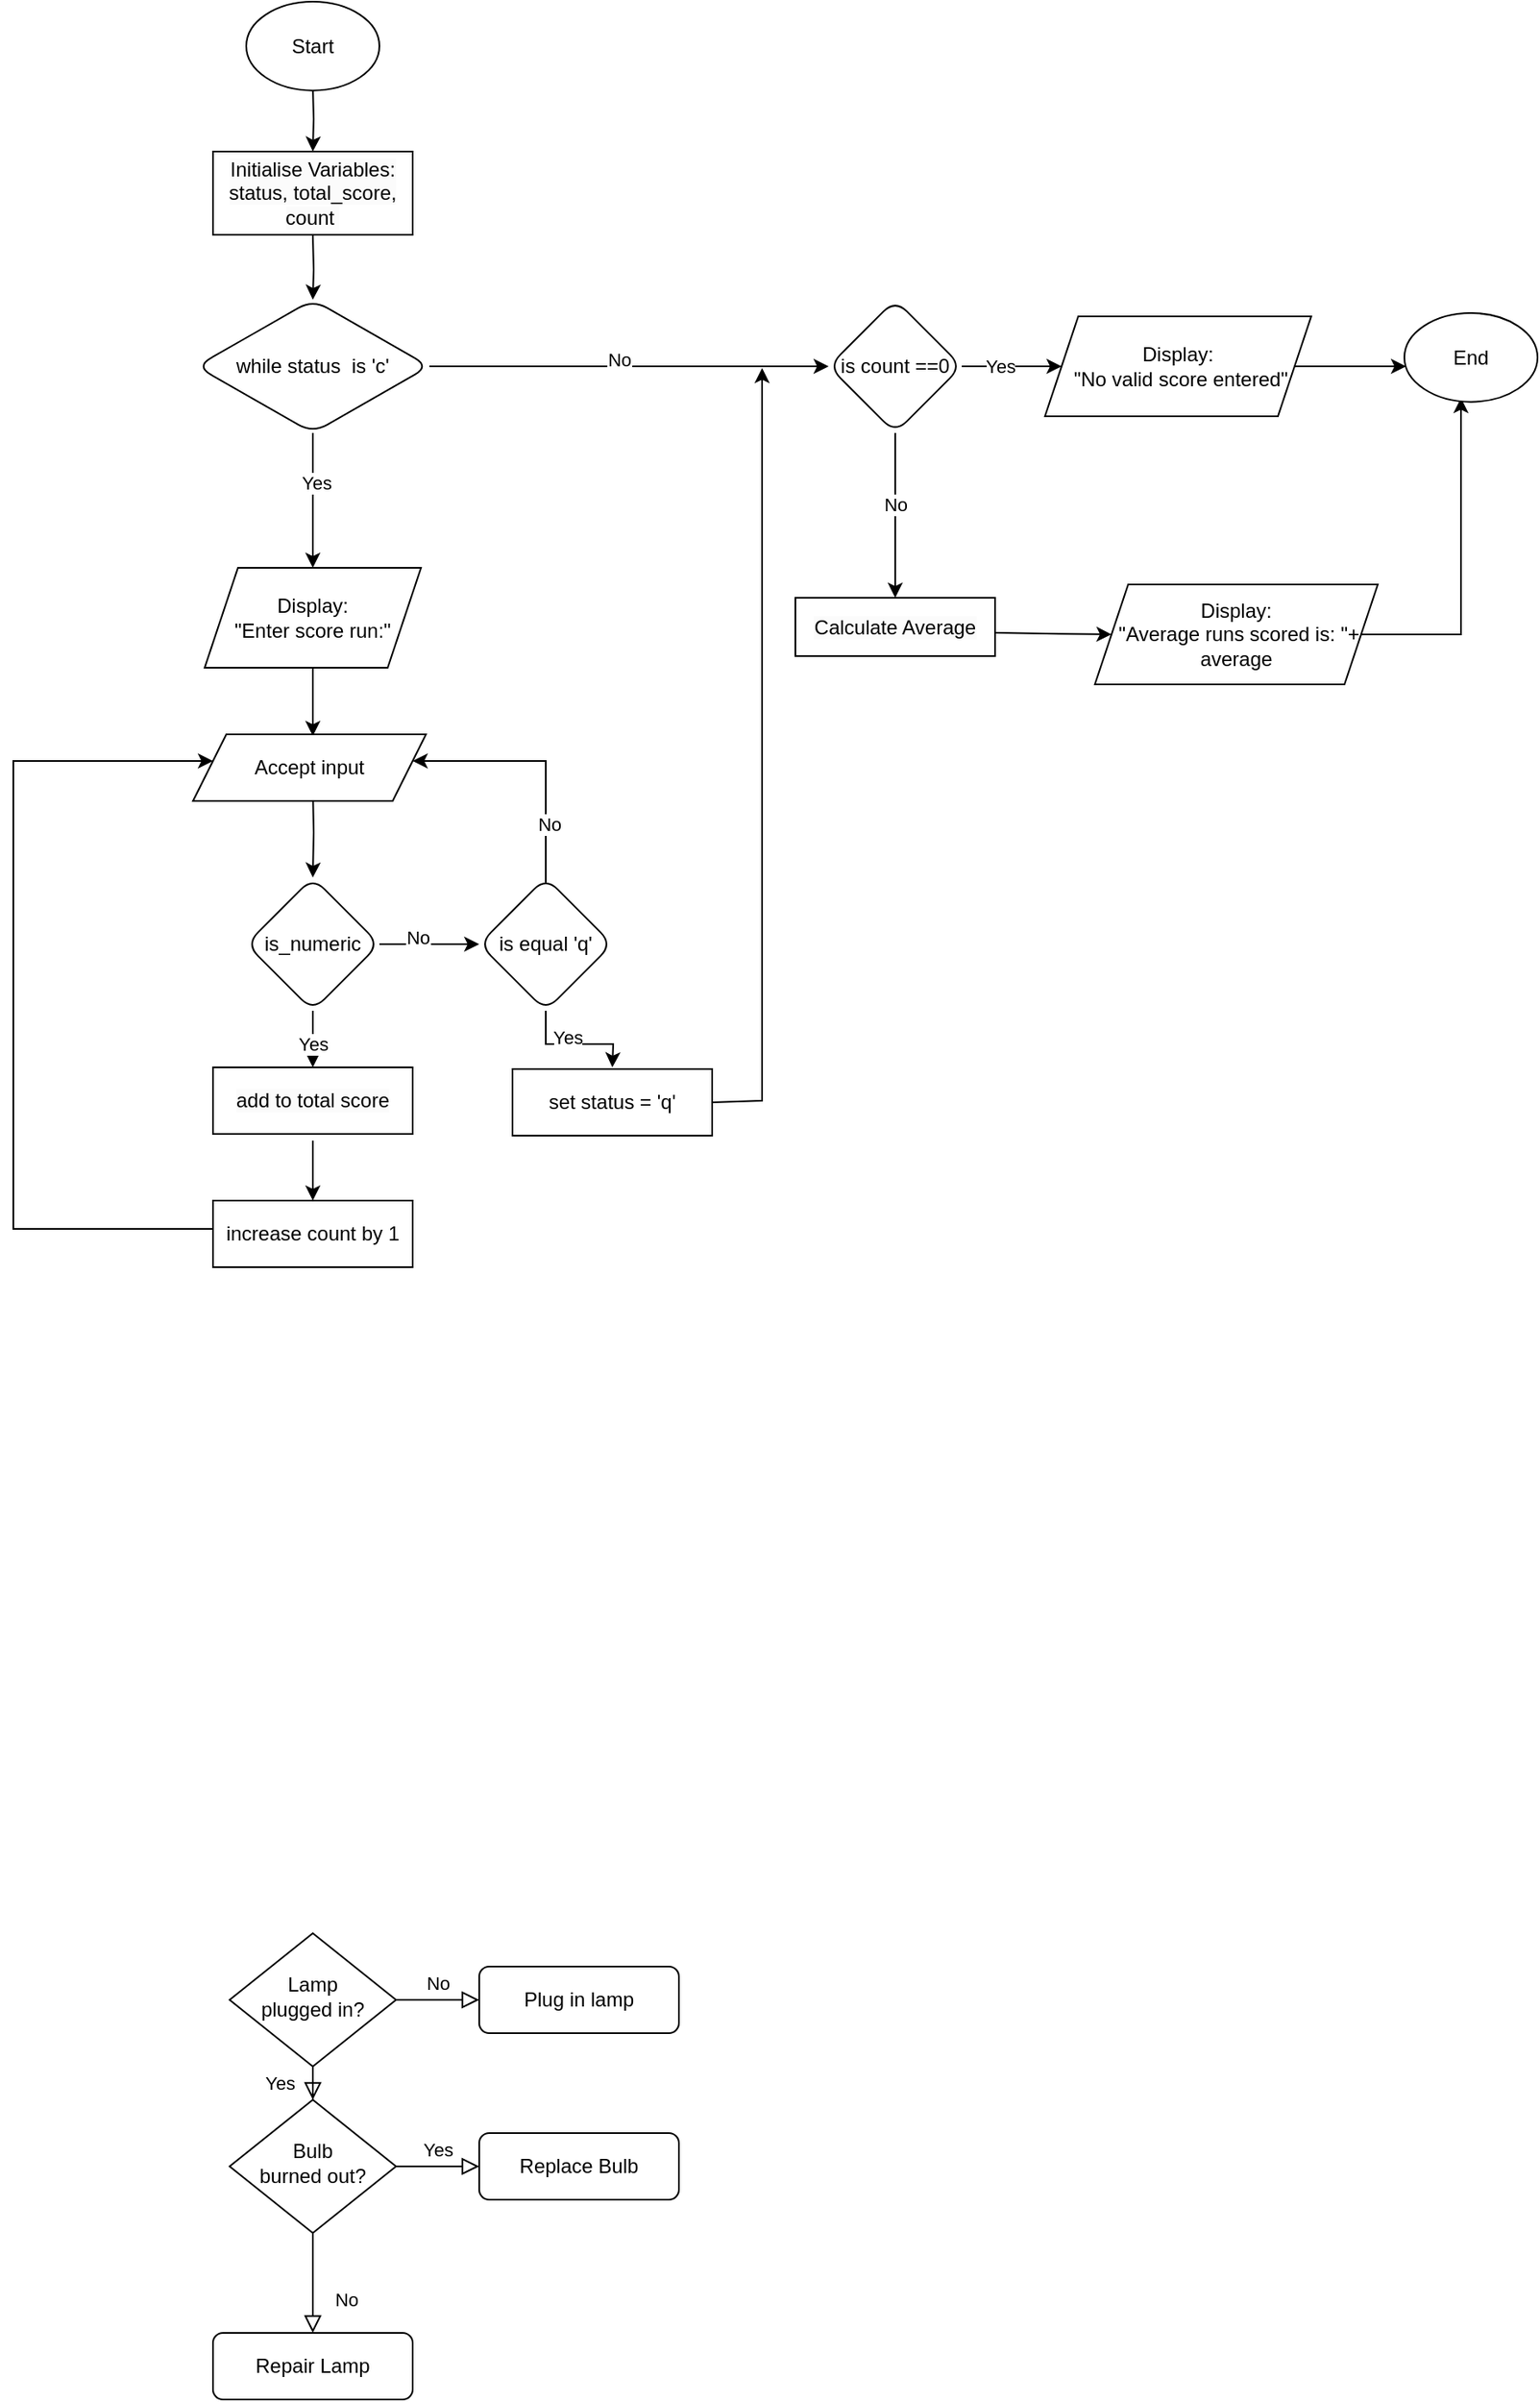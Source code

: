 <mxfile version="22.1.2" type="device" pages="2">
  <diagram id="C5RBs43oDa-KdzZeNtuy" name="Page-1 solution 1">
    <mxGraphModel dx="954" dy="621" grid="1" gridSize="10" guides="1" tooltips="1" connect="1" arrows="1" fold="1" page="1" pageScale="1" pageWidth="827" pageHeight="1169" math="0" shadow="0">
      <root>
        <mxCell id="WIyWlLk6GJQsqaUBKTNV-0" />
        <mxCell id="WIyWlLk6GJQsqaUBKTNV-1" parent="WIyWlLk6GJQsqaUBKTNV-0" />
        <mxCell id="QDgVgJRVjHlSTAZxgHE4-1" value="" style="edgeStyle=orthogonalEdgeStyle;rounded=0;orthogonalLoop=1;jettySize=auto;html=1;" edge="1" parent="WIyWlLk6GJQsqaUBKTNV-1">
          <mxGeometry relative="1" as="geometry">
            <mxPoint x="220" y="140" as="sourcePoint" />
            <mxPoint x="220" y="180" as="targetPoint" />
          </mxGeometry>
        </mxCell>
        <mxCell id="WIyWlLk6GJQsqaUBKTNV-4" value="Yes" style="rounded=0;html=1;jettySize=auto;orthogonalLoop=1;fontSize=11;endArrow=block;endFill=0;endSize=8;strokeWidth=1;shadow=0;labelBackgroundColor=none;edgeStyle=orthogonalEdgeStyle;" parent="WIyWlLk6GJQsqaUBKTNV-1" source="WIyWlLk6GJQsqaUBKTNV-6" target="WIyWlLk6GJQsqaUBKTNV-10" edge="1">
          <mxGeometry y="20" relative="1" as="geometry">
            <mxPoint as="offset" />
          </mxGeometry>
        </mxCell>
        <mxCell id="WIyWlLk6GJQsqaUBKTNV-5" value="No" style="edgeStyle=orthogonalEdgeStyle;rounded=0;html=1;jettySize=auto;orthogonalLoop=1;fontSize=11;endArrow=block;endFill=0;endSize=8;strokeWidth=1;shadow=0;labelBackgroundColor=none;" parent="WIyWlLk6GJQsqaUBKTNV-1" source="WIyWlLk6GJQsqaUBKTNV-6" target="WIyWlLk6GJQsqaUBKTNV-7" edge="1">
          <mxGeometry y="10" relative="1" as="geometry">
            <mxPoint as="offset" />
          </mxGeometry>
        </mxCell>
        <mxCell id="WIyWlLk6GJQsqaUBKTNV-6" value="Lamp&lt;br&gt;plugged in?" style="rhombus;whiteSpace=wrap;html=1;shadow=0;fontFamily=Helvetica;fontSize=12;align=center;strokeWidth=1;spacing=6;spacingTop=-4;" parent="WIyWlLk6GJQsqaUBKTNV-1" vertex="1">
          <mxGeometry x="170" y="1250" width="100" height="80" as="geometry" />
        </mxCell>
        <mxCell id="WIyWlLk6GJQsqaUBKTNV-7" value="Plug in lamp" style="rounded=1;whiteSpace=wrap;html=1;fontSize=12;glass=0;strokeWidth=1;shadow=0;" parent="WIyWlLk6GJQsqaUBKTNV-1" vertex="1">
          <mxGeometry x="320" y="1270" width="120" height="40" as="geometry" />
        </mxCell>
        <mxCell id="WIyWlLk6GJQsqaUBKTNV-8" value="No" style="rounded=0;html=1;jettySize=auto;orthogonalLoop=1;fontSize=11;endArrow=block;endFill=0;endSize=8;strokeWidth=1;shadow=0;labelBackgroundColor=none;edgeStyle=orthogonalEdgeStyle;" parent="WIyWlLk6GJQsqaUBKTNV-1" source="WIyWlLk6GJQsqaUBKTNV-10" target="WIyWlLk6GJQsqaUBKTNV-11" edge="1">
          <mxGeometry x="0.333" y="20" relative="1" as="geometry">
            <mxPoint as="offset" />
          </mxGeometry>
        </mxCell>
        <mxCell id="WIyWlLk6GJQsqaUBKTNV-9" value="Yes" style="edgeStyle=orthogonalEdgeStyle;rounded=0;html=1;jettySize=auto;orthogonalLoop=1;fontSize=11;endArrow=block;endFill=0;endSize=8;strokeWidth=1;shadow=0;labelBackgroundColor=none;" parent="WIyWlLk6GJQsqaUBKTNV-1" source="WIyWlLk6GJQsqaUBKTNV-10" target="WIyWlLk6GJQsqaUBKTNV-12" edge="1">
          <mxGeometry y="10" relative="1" as="geometry">
            <mxPoint as="offset" />
          </mxGeometry>
        </mxCell>
        <mxCell id="WIyWlLk6GJQsqaUBKTNV-10" value="Bulb&lt;br&gt;burned out?" style="rhombus;whiteSpace=wrap;html=1;shadow=0;fontFamily=Helvetica;fontSize=12;align=center;strokeWidth=1;spacing=6;spacingTop=-4;" parent="WIyWlLk6GJQsqaUBKTNV-1" vertex="1">
          <mxGeometry x="170" y="1350" width="100" height="80" as="geometry" />
        </mxCell>
        <mxCell id="WIyWlLk6GJQsqaUBKTNV-11" value="Repair Lamp" style="rounded=1;whiteSpace=wrap;html=1;fontSize=12;glass=0;strokeWidth=1;shadow=0;" parent="WIyWlLk6GJQsqaUBKTNV-1" vertex="1">
          <mxGeometry x="160" y="1490" width="120" height="40" as="geometry" />
        </mxCell>
        <mxCell id="WIyWlLk6GJQsqaUBKTNV-12" value="Replace Bulb" style="rounded=1;whiteSpace=wrap;html=1;fontSize=12;glass=0;strokeWidth=1;shadow=0;" parent="WIyWlLk6GJQsqaUBKTNV-1" vertex="1">
          <mxGeometry x="320" y="1370" width="120" height="40" as="geometry" />
        </mxCell>
        <mxCell id="QDgVgJRVjHlSTAZxgHE4-3" value="" style="edgeStyle=orthogonalEdgeStyle;rounded=0;orthogonalLoop=1;jettySize=auto;html=1;" edge="1" parent="WIyWlLk6GJQsqaUBKTNV-1" target="QDgVgJRVjHlSTAZxgHE4-2">
          <mxGeometry relative="1" as="geometry">
            <mxPoint x="220" y="230" as="sourcePoint" />
          </mxGeometry>
        </mxCell>
        <mxCell id="QDgVgJRVjHlSTAZxgHE4-5" value="" style="edgeStyle=orthogonalEdgeStyle;rounded=0;orthogonalLoop=1;jettySize=auto;html=1;" edge="1" parent="WIyWlLk6GJQsqaUBKTNV-1" source="QDgVgJRVjHlSTAZxgHE4-2">
          <mxGeometry relative="1" as="geometry">
            <mxPoint x="220" y="430" as="targetPoint" />
          </mxGeometry>
        </mxCell>
        <mxCell id="QDgVgJRVjHlSTAZxgHE4-6" value="Yes" style="edgeLabel;html=1;align=center;verticalAlign=middle;resizable=0;points=[];" vertex="1" connectable="0" parent="QDgVgJRVjHlSTAZxgHE4-5">
          <mxGeometry x="-0.28" y="2" relative="1" as="geometry">
            <mxPoint as="offset" />
          </mxGeometry>
        </mxCell>
        <mxCell id="QDgVgJRVjHlSTAZxgHE4-18" value="" style="edgeStyle=orthogonalEdgeStyle;rounded=0;orthogonalLoop=1;jettySize=auto;html=1;" edge="1" parent="WIyWlLk6GJQsqaUBKTNV-1" source="QDgVgJRVjHlSTAZxgHE4-2" target="QDgVgJRVjHlSTAZxgHE4-17">
          <mxGeometry relative="1" as="geometry" />
        </mxCell>
        <mxCell id="QDgVgJRVjHlSTAZxgHE4-19" value="No" style="edgeLabel;html=1;align=center;verticalAlign=middle;resizable=0;points=[];" vertex="1" connectable="0" parent="QDgVgJRVjHlSTAZxgHE4-18">
          <mxGeometry x="-0.054" y="-2" relative="1" as="geometry">
            <mxPoint y="-6" as="offset" />
          </mxGeometry>
        </mxCell>
        <mxCell id="QDgVgJRVjHlSTAZxgHE4-2" value="while status&amp;nbsp; is &#39;c&#39;" style="rhombus;whiteSpace=wrap;html=1;rounded=1;glass=0;strokeWidth=1;shadow=0;" vertex="1" parent="WIyWlLk6GJQsqaUBKTNV-1">
          <mxGeometry x="150" y="269" width="140" height="80" as="geometry" />
        </mxCell>
        <mxCell id="QDgVgJRVjHlSTAZxgHE4-8" value="" style="edgeStyle=orthogonalEdgeStyle;rounded=0;orthogonalLoop=1;jettySize=auto;html=1;" edge="1" parent="WIyWlLk6GJQsqaUBKTNV-1" target="QDgVgJRVjHlSTAZxgHE4-7">
          <mxGeometry relative="1" as="geometry">
            <mxPoint x="220" y="561" as="sourcePoint" />
          </mxGeometry>
        </mxCell>
        <mxCell id="QDgVgJRVjHlSTAZxgHE4-12" value="" style="edgeStyle=orthogonalEdgeStyle;rounded=0;orthogonalLoop=1;jettySize=auto;html=1;" edge="1" parent="WIyWlLk6GJQsqaUBKTNV-1" source="QDgVgJRVjHlSTAZxgHE4-7">
          <mxGeometry relative="1" as="geometry">
            <mxPoint x="220" y="730" as="targetPoint" />
          </mxGeometry>
        </mxCell>
        <mxCell id="QDgVgJRVjHlSTAZxgHE4-15" value="Yes" style="edgeLabel;html=1;align=center;verticalAlign=middle;resizable=0;points=[];" vertex="1" connectable="0" parent="QDgVgJRVjHlSTAZxgHE4-12">
          <mxGeometry x="0.13" relative="1" as="geometry">
            <mxPoint as="offset" />
          </mxGeometry>
        </mxCell>
        <mxCell id="QDgVgJRVjHlSTAZxgHE4-33" value="" style="edgeStyle=orthogonalEdgeStyle;rounded=0;orthogonalLoop=1;jettySize=auto;html=1;" edge="1" parent="WIyWlLk6GJQsqaUBKTNV-1" source="QDgVgJRVjHlSTAZxgHE4-7" target="QDgVgJRVjHlSTAZxgHE4-32">
          <mxGeometry relative="1" as="geometry" />
        </mxCell>
        <mxCell id="QDgVgJRVjHlSTAZxgHE4-34" value="No" style="edgeLabel;html=1;align=center;verticalAlign=middle;resizable=0;points=[];" vertex="1" connectable="0" parent="QDgVgJRVjHlSTAZxgHE4-33">
          <mxGeometry x="-0.233" y="-1" relative="1" as="geometry">
            <mxPoint y="-5" as="offset" />
          </mxGeometry>
        </mxCell>
        <mxCell id="QDgVgJRVjHlSTAZxgHE4-7" value="is_numeric" style="rhombus;whiteSpace=wrap;html=1;rounded=1;glass=0;strokeWidth=1;shadow=0;" vertex="1" parent="WIyWlLk6GJQsqaUBKTNV-1">
          <mxGeometry x="180" y="616" width="80" height="80" as="geometry" />
        </mxCell>
        <mxCell id="QDgVgJRVjHlSTAZxgHE4-14" value="" style="edgeStyle=orthogonalEdgeStyle;rounded=0;orthogonalLoop=1;jettySize=auto;html=1;" edge="1" parent="WIyWlLk6GJQsqaUBKTNV-1">
          <mxGeometry relative="1" as="geometry">
            <mxPoint x="220" y="774" as="sourcePoint" />
            <mxPoint x="220" y="810" as="targetPoint" />
          </mxGeometry>
        </mxCell>
        <mxCell id="QDgVgJRVjHlSTAZxgHE4-16" value="" style="endArrow=classic;html=1;rounded=0;exitX=0;exitY=0.5;exitDx=0;exitDy=0;entryX=0;entryY=0.5;entryDx=0;entryDy=0;" edge="1" parent="WIyWlLk6GJQsqaUBKTNV-1">
          <mxGeometry width="50" height="50" relative="1" as="geometry">
            <mxPoint x="160" y="827" as="sourcePoint" />
            <mxPoint x="160" y="546" as="targetPoint" />
            <Array as="points">
              <mxPoint x="40" y="827" />
              <mxPoint x="40" y="546" />
            </Array>
          </mxGeometry>
        </mxCell>
        <mxCell id="QDgVgJRVjHlSTAZxgHE4-21" value="" style="edgeStyle=orthogonalEdgeStyle;rounded=0;orthogonalLoop=1;jettySize=auto;html=1;" edge="1" parent="WIyWlLk6GJQsqaUBKTNV-1" source="QDgVgJRVjHlSTAZxgHE4-17">
          <mxGeometry relative="1" as="geometry">
            <mxPoint x="670" y="309" as="targetPoint" />
          </mxGeometry>
        </mxCell>
        <mxCell id="QDgVgJRVjHlSTAZxgHE4-26" value="Yes" style="edgeLabel;html=1;align=center;verticalAlign=middle;resizable=0;points=[];" vertex="1" connectable="0" parent="QDgVgJRVjHlSTAZxgHE4-21">
          <mxGeometry x="0.233" y="-3" relative="1" as="geometry">
            <mxPoint x="-14" y="-4" as="offset" />
          </mxGeometry>
        </mxCell>
        <mxCell id="QDgVgJRVjHlSTAZxgHE4-28" value="" style="edgeStyle=orthogonalEdgeStyle;rounded=0;orthogonalLoop=1;jettySize=auto;html=1;" edge="1" parent="WIyWlLk6GJQsqaUBKTNV-1" source="QDgVgJRVjHlSTAZxgHE4-17">
          <mxGeometry relative="1" as="geometry">
            <mxPoint x="570" y="448" as="targetPoint" />
          </mxGeometry>
        </mxCell>
        <mxCell id="QDgVgJRVjHlSTAZxgHE4-45" value="No" style="edgeLabel;html=1;align=center;verticalAlign=middle;resizable=0;points=[];" vertex="1" connectable="0" parent="QDgVgJRVjHlSTAZxgHE4-28">
          <mxGeometry x="-0.131" relative="1" as="geometry">
            <mxPoint as="offset" />
          </mxGeometry>
        </mxCell>
        <mxCell id="QDgVgJRVjHlSTAZxgHE4-17" value="is count ==0" style="rhombus;whiteSpace=wrap;html=1;rounded=1;glass=0;strokeWidth=1;shadow=0;" vertex="1" parent="WIyWlLk6GJQsqaUBKTNV-1">
          <mxGeometry x="530" y="269" width="80" height="80" as="geometry" />
        </mxCell>
        <mxCell id="QDgVgJRVjHlSTAZxgHE4-25" value="" style="edgeStyle=orthogonalEdgeStyle;rounded=0;orthogonalLoop=1;jettySize=auto;html=1;" edge="1" parent="WIyWlLk6GJQsqaUBKTNV-1">
          <mxGeometry relative="1" as="geometry">
            <mxPoint x="790" y="309" as="sourcePoint" />
            <mxPoint x="877" y="309" as="targetPoint" />
          </mxGeometry>
        </mxCell>
        <mxCell id="QDgVgJRVjHlSTAZxgHE4-30" value="" style="edgeStyle=orthogonalEdgeStyle;rounded=0;orthogonalLoop=1;jettySize=auto;html=1;entryX=0;entryY=0.5;entryDx=0;entryDy=0;" edge="1" parent="WIyWlLk6GJQsqaUBKTNV-1" target="QDgVgJRVjHlSTAZxgHE4-57">
          <mxGeometry relative="1" as="geometry">
            <mxPoint x="630" y="469" as="sourcePoint" />
            <mxPoint x="710" y="469" as="targetPoint" />
          </mxGeometry>
        </mxCell>
        <mxCell id="QDgVgJRVjHlSTAZxgHE4-31" value="" style="endArrow=classic;html=1;rounded=0;exitX=1;exitY=0.5;exitDx=0;exitDy=0;" edge="1" parent="WIyWlLk6GJQsqaUBKTNV-1" source="QDgVgJRVjHlSTAZxgHE4-57">
          <mxGeometry width="50" height="50" relative="1" as="geometry">
            <mxPoint x="830" y="469" as="sourcePoint" />
            <mxPoint x="910" y="328" as="targetPoint" />
            <Array as="points">
              <mxPoint x="910" y="470" />
            </Array>
          </mxGeometry>
        </mxCell>
        <mxCell id="QDgVgJRVjHlSTAZxgHE4-42" value="" style="edgeStyle=orthogonalEdgeStyle;rounded=0;orthogonalLoop=1;jettySize=auto;html=1;" edge="1" parent="WIyWlLk6GJQsqaUBKTNV-1" source="QDgVgJRVjHlSTAZxgHE4-32">
          <mxGeometry relative="1" as="geometry">
            <mxPoint x="400" y="730" as="targetPoint" />
          </mxGeometry>
        </mxCell>
        <mxCell id="QDgVgJRVjHlSTAZxgHE4-44" value="Yes" style="edgeLabel;html=1;align=center;verticalAlign=middle;resizable=0;points=[];" vertex="1" connectable="0" parent="QDgVgJRVjHlSTAZxgHE4-42">
          <mxGeometry x="-0.108" y="-1" relative="1" as="geometry">
            <mxPoint y="-5" as="offset" />
          </mxGeometry>
        </mxCell>
        <mxCell id="QDgVgJRVjHlSTAZxgHE4-32" value="is equal &#39;q&#39;" style="rhombus;whiteSpace=wrap;html=1;rounded=1;glass=0;strokeWidth=1;shadow=0;" vertex="1" parent="WIyWlLk6GJQsqaUBKTNV-1">
          <mxGeometry x="320" y="616" width="80" height="80" as="geometry" />
        </mxCell>
        <mxCell id="QDgVgJRVjHlSTAZxgHE4-38" value="" style="endArrow=classic;html=1;rounded=0;entryX=1;entryY=0.5;entryDx=0;entryDy=0;" edge="1" parent="WIyWlLk6GJQsqaUBKTNV-1">
          <mxGeometry width="50" height="50" relative="1" as="geometry">
            <mxPoint x="360" y="619" as="sourcePoint" />
            <mxPoint x="280" y="546" as="targetPoint" />
            <Array as="points">
              <mxPoint x="360" y="546" />
            </Array>
          </mxGeometry>
        </mxCell>
        <mxCell id="QDgVgJRVjHlSTAZxgHE4-39" value="No" style="edgeLabel;html=1;align=center;verticalAlign=middle;resizable=0;points=[];" vertex="1" connectable="0" parent="QDgVgJRVjHlSTAZxgHE4-38">
          <mxGeometry x="-0.542" y="-2" relative="1" as="geometry">
            <mxPoint as="offset" />
          </mxGeometry>
        </mxCell>
        <mxCell id="QDgVgJRVjHlSTAZxgHE4-43" value="" style="endArrow=classic;html=1;rounded=0;exitX=1;exitY=0.5;exitDx=0;exitDy=0;" edge="1" parent="WIyWlLk6GJQsqaUBKTNV-1" source="QDgVgJRVjHlSTAZxgHE4-51">
          <mxGeometry width="50" height="50" relative="1" as="geometry">
            <mxPoint x="460" y="620" as="sourcePoint" />
            <mxPoint x="490" y="310" as="targetPoint" />
            <Array as="points">
              <mxPoint x="490" y="750" />
            </Array>
          </mxGeometry>
        </mxCell>
        <mxCell id="QDgVgJRVjHlSTAZxgHE4-47" value="&lt;meta charset=&quot;utf-8&quot;&gt;&lt;span style=&quot;color: rgb(0, 0, 0); font-family: Helvetica; font-size: 12px; font-style: normal; font-variant-ligatures: normal; font-variant-caps: normal; font-weight: 400; letter-spacing: normal; orphans: 2; text-align: center; text-indent: 0px; text-transform: none; widows: 2; word-spacing: 0px; -webkit-text-stroke-width: 0px; background-color: rgb(251, 251, 251); text-decoration-thickness: initial; text-decoration-style: initial; text-decoration-color: initial; float: none; display: inline !important;&quot;&gt;Initialise Variables: status, total_score, count&amp;nbsp;&lt;/span&gt;" style="rounded=0;whiteSpace=wrap;html=1;" vertex="1" parent="WIyWlLk6GJQsqaUBKTNV-1">
          <mxGeometry x="160" y="180" width="120" height="50" as="geometry" />
        </mxCell>
        <mxCell id="QDgVgJRVjHlSTAZxgHE4-50" value="&lt;meta charset=&quot;utf-8&quot;&gt;&lt;span style=&quot;color: rgb(0, 0, 0); font-family: Helvetica; font-size: 12px; font-style: normal; font-variant-ligatures: normal; font-variant-caps: normal; font-weight: 400; letter-spacing: normal; orphans: 2; text-align: center; text-indent: 0px; text-transform: none; widows: 2; word-spacing: 0px; -webkit-text-stroke-width: 0px; background-color: rgb(251, 251, 251); text-decoration-thickness: initial; text-decoration-style: initial; text-decoration-color: initial; float: none; display: inline !important;&quot;&gt;Calculate Average&lt;/span&gt;" style="rounded=0;whiteSpace=wrap;html=1;" vertex="1" parent="WIyWlLk6GJQsqaUBKTNV-1">
          <mxGeometry x="510" y="448" width="120" height="35" as="geometry" />
        </mxCell>
        <mxCell id="QDgVgJRVjHlSTAZxgHE4-51" value="set status = &#39;q&#39;" style="rounded=0;whiteSpace=wrap;html=1;" vertex="1" parent="WIyWlLk6GJQsqaUBKTNV-1">
          <mxGeometry x="340" y="731" width="120" height="40" as="geometry" />
        </mxCell>
        <mxCell id="QDgVgJRVjHlSTAZxgHE4-52" value="increase count by 1" style="rounded=0;whiteSpace=wrap;html=1;" vertex="1" parent="WIyWlLk6GJQsqaUBKTNV-1">
          <mxGeometry x="160" y="810" width="120" height="40" as="geometry" />
        </mxCell>
        <mxCell id="QDgVgJRVjHlSTAZxgHE4-53" value="&lt;meta charset=&quot;utf-8&quot;&gt;&lt;span style=&quot;color: rgb(0, 0, 0); font-family: Helvetica; font-size: 12px; font-style: normal; font-variant-ligatures: normal; font-variant-caps: normal; font-weight: 400; letter-spacing: normal; orphans: 2; text-align: center; text-indent: 0px; text-transform: none; widows: 2; word-spacing: 0px; -webkit-text-stroke-width: 0px; background-color: rgb(251, 251, 251); text-decoration-thickness: initial; text-decoration-style: initial; text-decoration-color: initial; float: none; display: inline !important;&quot;&gt;add to total score&lt;/span&gt;" style="rounded=0;whiteSpace=wrap;html=1;" vertex="1" parent="WIyWlLk6GJQsqaUBKTNV-1">
          <mxGeometry x="160" y="730" width="120" height="40" as="geometry" />
        </mxCell>
        <mxCell id="QDgVgJRVjHlSTAZxgHE4-54" value="End" style="ellipse;whiteSpace=wrap;html=1;" vertex="1" parent="WIyWlLk6GJQsqaUBKTNV-1">
          <mxGeometry x="876" y="277" width="80" height="53.33" as="geometry" />
        </mxCell>
        <mxCell id="QDgVgJRVjHlSTAZxgHE4-55" value="Start" style="ellipse;whiteSpace=wrap;html=1;" vertex="1" parent="WIyWlLk6GJQsqaUBKTNV-1">
          <mxGeometry x="180" y="90" width="80" height="53.33" as="geometry" />
        </mxCell>
        <mxCell id="QDgVgJRVjHlSTAZxgHE4-56" value="Display:&lt;br&gt;&amp;nbsp;&quot;No valid score entered&quot;" style="shape=parallelogram;perimeter=parallelogramPerimeter;whiteSpace=wrap;html=1;fixedSize=1;" vertex="1" parent="WIyWlLk6GJQsqaUBKTNV-1">
          <mxGeometry x="660" y="279" width="160" height="60" as="geometry" />
        </mxCell>
        <mxCell id="QDgVgJRVjHlSTAZxgHE4-57" value="Display:&lt;br&gt;&amp;nbsp;&quot;Average runs scored is: &quot;+ average" style="shape=parallelogram;perimeter=parallelogramPerimeter;whiteSpace=wrap;html=1;fixedSize=1;" vertex="1" parent="WIyWlLk6GJQsqaUBKTNV-1">
          <mxGeometry x="690" y="440" width="170" height="60" as="geometry" />
        </mxCell>
        <mxCell id="QDgVgJRVjHlSTAZxgHE4-59" value="" style="edgeStyle=orthogonalEdgeStyle;rounded=0;orthogonalLoop=1;jettySize=auto;html=1;" edge="1" parent="WIyWlLk6GJQsqaUBKTNV-1" source="QDgVgJRVjHlSTAZxgHE4-58">
          <mxGeometry relative="1" as="geometry">
            <mxPoint x="220" y="531" as="targetPoint" />
          </mxGeometry>
        </mxCell>
        <mxCell id="QDgVgJRVjHlSTAZxgHE4-58" value="Display: &lt;br&gt;&quot;Enter score run:&quot;" style="shape=parallelogram;perimeter=parallelogramPerimeter;whiteSpace=wrap;html=1;fixedSize=1;" vertex="1" parent="WIyWlLk6GJQsqaUBKTNV-1">
          <mxGeometry x="155" y="430" width="130" height="60" as="geometry" />
        </mxCell>
        <mxCell id="QDgVgJRVjHlSTAZxgHE4-60" value="Accept input" style="shape=parallelogram;perimeter=parallelogramPerimeter;whiteSpace=wrap;html=1;fixedSize=1;" vertex="1" parent="WIyWlLk6GJQsqaUBKTNV-1">
          <mxGeometry x="148" y="530" width="140" height="40" as="geometry" />
        </mxCell>
      </root>
    </mxGraphModel>
  </diagram>
  <diagram id="bu0GN4Q7DNZYDUsJyoud" name="Page-2 solution 2">
    <mxGraphModel dx="954" dy="621" grid="1" gridSize="10" guides="1" tooltips="1" connect="1" arrows="1" fold="1" page="1" pageScale="1" pageWidth="827" pageHeight="1169" math="0" shadow="0">
      <root>
        <mxCell id="0" />
        <mxCell id="1" parent="0" />
        <mxCell id="WIYJS2FA5i9N_x8bmTrV-2" value="" style="edgeStyle=orthogonalEdgeStyle;rounded=0;orthogonalLoop=1;jettySize=auto;html=1;" edge="1" parent="1" source="2JmqoHLrR-zAyawZjZPp-1" target="WIYJS2FA5i9N_x8bmTrV-1">
          <mxGeometry relative="1" as="geometry" />
        </mxCell>
        <mxCell id="2JmqoHLrR-zAyawZjZPp-1" value="start" style="ellipse;whiteSpace=wrap;html=1;" vertex="1" parent="1">
          <mxGeometry x="350" y="50" width="90" height="50" as="geometry" />
        </mxCell>
        <mxCell id="WIYJS2FA5i9N_x8bmTrV-4" value="" style="edgeStyle=orthogonalEdgeStyle;rounded=0;orthogonalLoop=1;jettySize=auto;html=1;" edge="1" parent="1" source="WIYJS2FA5i9N_x8bmTrV-1" target="WIYJS2FA5i9N_x8bmTrV-3">
          <mxGeometry relative="1" as="geometry" />
        </mxCell>
        <mxCell id="WIYJS2FA5i9N_x8bmTrV-1" value="&lt;meta charset=&quot;utf-8&quot;&gt;&lt;span style=&quot;color: rgb(0, 0, 0); font-family: Helvetica; font-size: 12px; font-style: normal; font-variant-ligatures: normal; font-variant-caps: normal; font-weight: 400; letter-spacing: normal; orphans: 2; text-align: center; text-indent: 0px; text-transform: none; widows: 2; word-spacing: 0px; -webkit-text-stroke-width: 0px; background-color: rgb(251, 251, 251); text-decoration-thickness: initial; text-decoration-style: initial; text-decoration-color: initial; float: none; display: inline !important;&quot;&gt;Initialise Variables: status, total_score, count&amp;nbsp;&lt;/span&gt;" style="rounded=0;whiteSpace=wrap;html=1;" vertex="1" parent="1">
          <mxGeometry x="335" y="160" width="120" height="50" as="geometry" />
        </mxCell>
        <mxCell id="WIYJS2FA5i9N_x8bmTrV-6" value="" style="edgeStyle=orthogonalEdgeStyle;rounded=0;orthogonalLoop=1;jettySize=auto;html=1;" edge="1" parent="1" source="WIYJS2FA5i9N_x8bmTrV-3">
          <mxGeometry relative="1" as="geometry">
            <mxPoint x="395" y="360" as="targetPoint" />
          </mxGeometry>
        </mxCell>
        <mxCell id="WIYJS2FA5i9N_x8bmTrV-3" value="Display&lt;br&gt;&amp;nbsp;&quot;Enter number runs scored &lt;br&gt;(-1 to finish)&quot;" style="shape=parallelogram;perimeter=parallelogramPerimeter;whiteSpace=wrap;html=1;fixedSize=1;" vertex="1" parent="1">
          <mxGeometry x="300" y="260" width="190" height="60" as="geometry" />
        </mxCell>
        <mxCell id="WIYJS2FA5i9N_x8bmTrV-9" value="" style="edgeStyle=orthogonalEdgeStyle;rounded=0;orthogonalLoop=1;jettySize=auto;html=1;" edge="1" parent="1" source="WIYJS2FA5i9N_x8bmTrV-7" target="WIYJS2FA5i9N_x8bmTrV-8">
          <mxGeometry relative="1" as="geometry" />
        </mxCell>
        <mxCell id="WIYJS2FA5i9N_x8bmTrV-7" value="Accept input" style="shape=parallelogram;perimeter=parallelogramPerimeter;whiteSpace=wrap;html=1;fixedSize=1;" vertex="1" parent="1">
          <mxGeometry x="330" y="360" width="120" height="40" as="geometry" />
        </mxCell>
        <mxCell id="WIYJS2FA5i9N_x8bmTrV-11" value="" style="edgeStyle=orthogonalEdgeStyle;rounded=0;orthogonalLoop=1;jettySize=auto;html=1;" edge="1" parent="1" source="WIYJS2FA5i9N_x8bmTrV-8" target="WIYJS2FA5i9N_x8bmTrV-10">
          <mxGeometry relative="1" as="geometry" />
        </mxCell>
        <mxCell id="WIYJS2FA5i9N_x8bmTrV-12" value="No Errors" style="edgeLabel;html=1;align=center;verticalAlign=middle;resizable=0;points=[];" vertex="1" connectable="0" parent="WIYJS2FA5i9N_x8bmTrV-11">
          <mxGeometry x="-0.1" y="-2" relative="1" as="geometry">
            <mxPoint y="-7" as="offset" />
          </mxGeometry>
        </mxCell>
        <mxCell id="WIYJS2FA5i9N_x8bmTrV-14" value="" style="edgeStyle=orthogonalEdgeStyle;rounded=0;orthogonalLoop=1;jettySize=auto;html=1;" edge="1" parent="1" source="WIYJS2FA5i9N_x8bmTrV-8">
          <mxGeometry relative="1" as="geometry">
            <mxPoint x="210" y="500" as="targetPoint" />
          </mxGeometry>
        </mxCell>
        <mxCell id="WIYJS2FA5i9N_x8bmTrV-15" value="Error Occured" style="edgeLabel;html=1;align=center;verticalAlign=middle;resizable=0;points=[];" vertex="1" connectable="0" parent="WIYJS2FA5i9N_x8bmTrV-14">
          <mxGeometry x="0.014" y="-1" relative="1" as="geometry">
            <mxPoint as="offset" />
          </mxGeometry>
        </mxCell>
        <mxCell id="WIYJS2FA5i9N_x8bmTrV-8" value="try{&lt;br&gt;//code&lt;br&gt;}" style="rhombus;whiteSpace=wrap;html=1;" vertex="1" parent="1">
          <mxGeometry x="350" y="460" width="80" height="80" as="geometry" />
        </mxCell>
        <mxCell id="WIYJS2FA5i9N_x8bmTrV-19" value="" style="edgeStyle=orthogonalEdgeStyle;rounded=0;orthogonalLoop=1;jettySize=auto;html=1;" edge="1" parent="1" source="WIYJS2FA5i9N_x8bmTrV-10">
          <mxGeometry relative="1" as="geometry">
            <mxPoint x="550" y="630" as="targetPoint" />
          </mxGeometry>
        </mxCell>
        <mxCell id="WIYJS2FA5i9N_x8bmTrV-25" value="Yes" style="edgeLabel;html=1;align=center;verticalAlign=middle;resizable=0;points=[];" vertex="1" connectable="0" parent="WIYJS2FA5i9N_x8bmTrV-19">
          <mxGeometry x="-0.337" y="1" relative="1" as="geometry">
            <mxPoint as="offset" />
          </mxGeometry>
        </mxCell>
        <mxCell id="WIYJS2FA5i9N_x8bmTrV-21" value="" style="edgeStyle=orthogonalEdgeStyle;rounded=0;orthogonalLoop=1;jettySize=auto;html=1;" edge="1" parent="1" source="WIYJS2FA5i9N_x8bmTrV-10" target="WIYJS2FA5i9N_x8bmTrV-20">
          <mxGeometry relative="1" as="geometry" />
        </mxCell>
        <mxCell id="WIYJS2FA5i9N_x8bmTrV-24" value="No" style="edgeLabel;html=1;align=center;verticalAlign=middle;resizable=0;points=[];" vertex="1" connectable="0" parent="WIYJS2FA5i9N_x8bmTrV-21">
          <mxGeometry x="-0.229" relative="1" as="geometry">
            <mxPoint as="offset" />
          </mxGeometry>
        </mxCell>
        <mxCell id="WIYJS2FA5i9N_x8bmTrV-10" value="is input an integer" style="rhombus;whiteSpace=wrap;html=1;" vertex="1" parent="1">
          <mxGeometry x="510" y="460" width="80" height="80" as="geometry" />
        </mxCell>
        <mxCell id="WIYJS2FA5i9N_x8bmTrV-16" value="Display:&lt;br&gt;&amp;nbsp;&quot;Invalid input&quot;" style="shape=parallelogram;perimeter=parallelogramPerimeter;whiteSpace=wrap;html=1;fixedSize=1;" vertex="1" parent="1">
          <mxGeometry x="100" y="470" width="120" height="60" as="geometry" />
        </mxCell>
        <mxCell id="WIYJS2FA5i9N_x8bmTrV-17" value="" style="endArrow=classic;html=1;rounded=0;entryX=0;entryY=0.25;entryDx=0;entryDy=0;" edge="1" parent="1" target="WIYJS2FA5i9N_x8bmTrV-3">
          <mxGeometry width="50" height="50" relative="1" as="geometry">
            <mxPoint x="160" y="469" as="sourcePoint" />
            <mxPoint x="160" y="280" as="targetPoint" />
            <Array as="points">
              <mxPoint x="160" y="280" />
            </Array>
          </mxGeometry>
        </mxCell>
        <mxCell id="WIYJS2FA5i9N_x8bmTrV-20" value="Display:&lt;br&gt;&amp;nbsp;&quot;Please enter &lt;br&gt;a valid integer&quot;" style="shape=parallelogram;perimeter=parallelogramPerimeter;whiteSpace=wrap;html=1;fixedSize=1;" vertex="1" parent="1">
          <mxGeometry x="650" y="470" width="120" height="60" as="geometry" />
        </mxCell>
        <mxCell id="WIYJS2FA5i9N_x8bmTrV-22" value="" style="endArrow=classic;html=1;rounded=0;entryX=1;entryY=0.25;entryDx=0;entryDy=0;" edge="1" parent="1" target="WIYJS2FA5i9N_x8bmTrV-3">
          <mxGeometry width="50" height="50" relative="1" as="geometry">
            <mxPoint x="720" y="470" as="sourcePoint" />
            <mxPoint x="770" y="420" as="targetPoint" />
            <Array as="points">
              <mxPoint x="720" y="276" />
            </Array>
          </mxGeometry>
        </mxCell>
        <mxCell id="WIYJS2FA5i9N_x8bmTrV-27" value="" style="edgeStyle=orthogonalEdgeStyle;rounded=0;orthogonalLoop=1;jettySize=auto;html=1;" edge="1" parent="1" source="WIYJS2FA5i9N_x8bmTrV-23">
          <mxGeometry relative="1" as="geometry">
            <mxPoint x="660" y="670" as="targetPoint" />
          </mxGeometry>
        </mxCell>
        <mxCell id="FCHWK7VOQaFvFDLOCJWi-6" value="No" style="edgeLabel;html=1;align=center;verticalAlign=middle;resizable=0;points=[];" vertex="1" connectable="0" parent="WIYJS2FA5i9N_x8bmTrV-27">
          <mxGeometry x="-0.262" relative="1" as="geometry">
            <mxPoint as="offset" />
          </mxGeometry>
        </mxCell>
        <mxCell id="jVZ0KMX9gQvLpVZFGmOd-16" value="" style="edgeStyle=orthogonalEdgeStyle;rounded=0;orthogonalLoop=1;jettySize=auto;html=1;" edge="1" parent="1" source="WIYJS2FA5i9N_x8bmTrV-23" target="jVZ0KMX9gQvLpVZFGmOd-5">
          <mxGeometry relative="1" as="geometry" />
        </mxCell>
        <mxCell id="jVZ0KMX9gQvLpVZFGmOd-17" value="yes" style="edgeLabel;html=1;align=center;verticalAlign=middle;resizable=0;points=[];" vertex="1" connectable="0" parent="jVZ0KMX9gQvLpVZFGmOd-16">
          <mxGeometry x="-0.265" y="-2" relative="1" as="geometry">
            <mxPoint as="offset" />
          </mxGeometry>
        </mxCell>
        <mxCell id="WIYJS2FA5i9N_x8bmTrV-23" value="is input == -1" style="rhombus;whiteSpace=wrap;html=1;" vertex="1" parent="1">
          <mxGeometry x="510" y="630" width="80" height="80" as="geometry" />
        </mxCell>
        <mxCell id="FCHWK7VOQaFvFDLOCJWi-4" value="" style="edgeStyle=orthogonalEdgeStyle;rounded=0;orthogonalLoop=1;jettySize=auto;html=1;" edge="1" parent="1" source="FCHWK7VOQaFvFDLOCJWi-1" target="FCHWK7VOQaFvFDLOCJWi-3">
          <mxGeometry relative="1" as="geometry" />
        </mxCell>
        <mxCell id="FCHWK7VOQaFvFDLOCJWi-1" value="&lt;meta charset=&quot;utf-8&quot;&gt;&lt;span style=&quot;color: rgb(0, 0, 0); font-family: Helvetica; font-size: 12px; font-style: normal; font-variant-ligatures: normal; font-variant-caps: normal; font-weight: 400; letter-spacing: normal; orphans: 2; text-align: center; text-indent: 0px; text-transform: none; widows: 2; word-spacing: 0px; -webkit-text-stroke-width: 0px; background-color: rgb(251, 251, 251); text-decoration-thickness: initial; text-decoration-style: initial; text-decoration-color: initial; float: none; display: inline !important;&quot;&gt;add to total score&lt;/span&gt;" style="rounded=0;whiteSpace=wrap;html=1;" vertex="1" parent="1">
          <mxGeometry x="660" y="650" width="120" height="40" as="geometry" />
        </mxCell>
        <mxCell id="FCHWK7VOQaFvFDLOCJWi-3" value="&lt;span style=&quot;color: rgb(0, 0, 0); font-family: Helvetica; font-size: 12px; font-style: normal; font-variant-ligatures: normal; font-variant-caps: normal; font-weight: 400; letter-spacing: normal; orphans: 2; text-align: center; text-indent: 0px; text-transform: none; widows: 2; word-spacing: 0px; -webkit-text-stroke-width: 0px; background-color: rgb(251, 251, 251); text-decoration-thickness: initial; text-decoration-style: initial; text-decoration-color: initial; float: none; display: inline !important;&quot;&gt;add to count&lt;/span&gt;" style="rounded=0;whiteSpace=wrap;html=1;" vertex="1" parent="1">
          <mxGeometry x="860" y="650" width="120" height="40" as="geometry" />
        </mxCell>
        <mxCell id="FCHWK7VOQaFvFDLOCJWi-5" value="" style="endArrow=classic;html=1;rounded=0;" edge="1" parent="1">
          <mxGeometry width="50" height="50" relative="1" as="geometry">
            <mxPoint x="920" y="650" as="sourcePoint" />
            <mxPoint x="720" y="280" as="targetPoint" />
            <Array as="points">
              <mxPoint x="920" y="280" />
            </Array>
          </mxGeometry>
        </mxCell>
        <mxCell id="jVZ0KMX9gQvLpVZFGmOd-1" value="" style="edgeStyle=orthogonalEdgeStyle;rounded=0;orthogonalLoop=1;jettySize=auto;html=1;" edge="1" parent="1" source="jVZ0KMX9gQvLpVZFGmOd-5">
          <mxGeometry relative="1" as="geometry">
            <mxPoint x="640" y="799" as="targetPoint" />
          </mxGeometry>
        </mxCell>
        <mxCell id="jVZ0KMX9gQvLpVZFGmOd-2" value="Yes" style="edgeLabel;html=1;align=center;verticalAlign=middle;resizable=0;points=[];" vertex="1" connectable="0" parent="jVZ0KMX9gQvLpVZFGmOd-1">
          <mxGeometry x="0.233" y="-3" relative="1" as="geometry">
            <mxPoint x="-14" y="-4" as="offset" />
          </mxGeometry>
        </mxCell>
        <mxCell id="jVZ0KMX9gQvLpVZFGmOd-3" value="" style="edgeStyle=orthogonalEdgeStyle;rounded=0;orthogonalLoop=1;jettySize=auto;html=1;" edge="1" parent="1" source="jVZ0KMX9gQvLpVZFGmOd-5">
          <mxGeometry relative="1" as="geometry">
            <mxPoint x="550" y="930" as="targetPoint" />
          </mxGeometry>
        </mxCell>
        <mxCell id="jVZ0KMX9gQvLpVZFGmOd-4" value="No" style="edgeLabel;html=1;align=center;verticalAlign=middle;resizable=0;points=[];" vertex="1" connectable="0" parent="jVZ0KMX9gQvLpVZFGmOd-3">
          <mxGeometry x="-0.131" relative="1" as="geometry">
            <mxPoint as="offset" />
          </mxGeometry>
        </mxCell>
        <mxCell id="jVZ0KMX9gQvLpVZFGmOd-5" value="is count ==0" style="rhombus;whiteSpace=wrap;html=1;rounded=1;glass=0;strokeWidth=1;shadow=0;" vertex="1" parent="1">
          <mxGeometry x="510" y="759" width="80" height="80" as="geometry" />
        </mxCell>
        <mxCell id="jVZ0KMX9gQvLpVZFGmOd-6" value="" style="edgeStyle=orthogonalEdgeStyle;rounded=0;orthogonalLoop=1;jettySize=auto;html=1;entryX=1;entryY=0.5;entryDx=0;entryDy=0;exitX=0.663;exitY=1.017;exitDx=0;exitDy=0;exitPerimeter=0;" edge="1" parent="1" source="jVZ0KMX9gQvLpVZFGmOd-11" target="jVZ0KMX9gQvLpVZFGmOd-13">
          <mxGeometry relative="1" as="geometry">
            <mxPoint x="760" y="799" as="sourcePoint" />
            <mxPoint x="847" y="799" as="targetPoint" />
          </mxGeometry>
        </mxCell>
        <mxCell id="jVZ0KMX9gQvLpVZFGmOd-15" value="" style="edgeStyle=orthogonalEdgeStyle;rounded=0;orthogonalLoop=1;jettySize=auto;html=1;" edge="1" parent="1" source="jVZ0KMX9gQvLpVZFGmOd-9" target="jVZ0KMX9gQvLpVZFGmOd-12">
          <mxGeometry relative="1" as="geometry" />
        </mxCell>
        <mxCell id="jVZ0KMX9gQvLpVZFGmOd-9" value="&lt;meta charset=&quot;utf-8&quot;&gt;&lt;span style=&quot;color: rgb(0, 0, 0); font-family: Helvetica; font-size: 12px; font-style: normal; font-variant-ligatures: normal; font-variant-caps: normal; font-weight: 400; letter-spacing: normal; orphans: 2; text-align: center; text-indent: 0px; text-transform: none; widows: 2; word-spacing: 0px; -webkit-text-stroke-width: 0px; background-color: rgb(251, 251, 251); text-decoration-thickness: initial; text-decoration-style: initial; text-decoration-color: initial; float: none; display: inline !important;&quot;&gt;Calculate Average&lt;/span&gt;" style="rounded=0;whiteSpace=wrap;html=1;" vertex="1" parent="1">
          <mxGeometry x="500" y="930.5" width="120" height="35" as="geometry" />
        </mxCell>
        <mxCell id="jVZ0KMX9gQvLpVZFGmOd-11" value="Display:&lt;br&gt;&amp;nbsp;&quot;No valid score entered&quot;" style="shape=parallelogram;perimeter=parallelogramPerimeter;whiteSpace=wrap;html=1;fixedSize=1;" vertex="1" parent="1">
          <mxGeometry x="630" y="769" width="160" height="60" as="geometry" />
        </mxCell>
        <mxCell id="jVZ0KMX9gQvLpVZFGmOd-14" value="" style="edgeStyle=orthogonalEdgeStyle;rounded=0;orthogonalLoop=1;jettySize=auto;html=1;" edge="1" parent="1" source="jVZ0KMX9gQvLpVZFGmOd-12" target="jVZ0KMX9gQvLpVZFGmOd-13">
          <mxGeometry relative="1" as="geometry" />
        </mxCell>
        <mxCell id="jVZ0KMX9gQvLpVZFGmOd-12" value="Display:&lt;br&gt;&amp;nbsp;&quot;Average runs scored is: &quot;+ average" style="shape=parallelogram;perimeter=parallelogramPerimeter;whiteSpace=wrap;html=1;fixedSize=1;" vertex="1" parent="1">
          <mxGeometry x="465" y="1020" width="170" height="60" as="geometry" />
        </mxCell>
        <mxCell id="jVZ0KMX9gQvLpVZFGmOd-13" value="End" style="ellipse;whiteSpace=wrap;html=1;" vertex="1" parent="1">
          <mxGeometry x="510" y="1150" width="80" height="53.33" as="geometry" />
        </mxCell>
      </root>
    </mxGraphModel>
  </diagram>
</mxfile>
